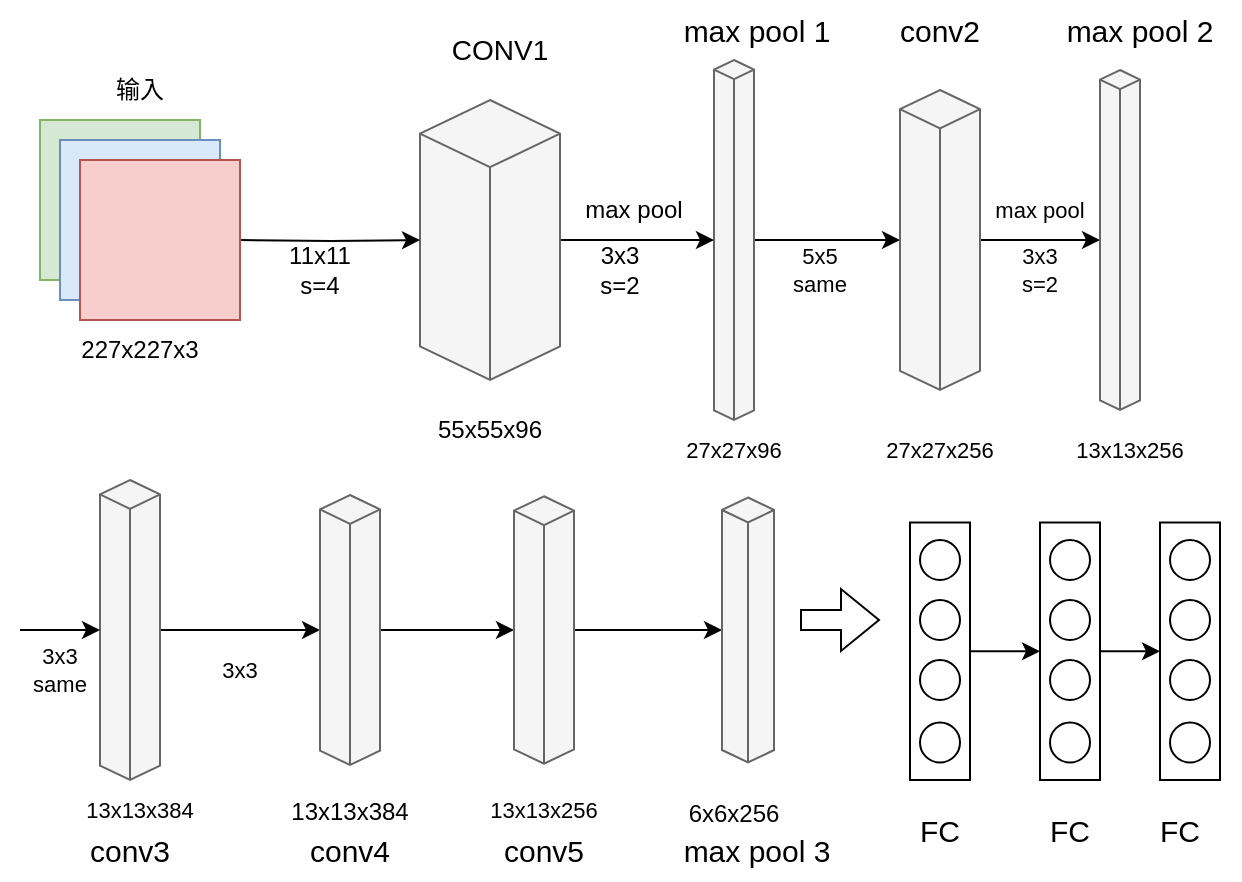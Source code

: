 <mxfile version="17.5.0" type="github">
  <diagram id="Er3TAs0pc6LTdXsy5Ztc" name="第 1 页">
    <mxGraphModel dx="1609" dy="436" grid="1" gridSize="10" guides="1" tooltips="1" connect="1" arrows="1" fold="1" page="1" pageScale="1" pageWidth="827" pageHeight="1169" math="0" shadow="0">
      <root>
        <mxCell id="0" />
        <mxCell id="1" parent="0" />
        <mxCell id="eM4Fs4ned6SNrwgzO55C-41" value="" style="edgeStyle=orthogonalEdgeStyle;rounded=0;orthogonalLoop=1;jettySize=auto;html=1;fontSize=11;" parent="1" source="eM4Fs4ned6SNrwgzO55C-13" target="eM4Fs4ned6SNrwgzO55C-39" edge="1">
          <mxGeometry relative="1" as="geometry" />
        </mxCell>
        <mxCell id="eM4Fs4ned6SNrwgzO55C-13" value="" style="html=1;whiteSpace=wrap;shape=isoCube2;backgroundOutline=1;isoAngle=15;fillColor=#f5f5f5;fontColor=#333333;strokeColor=#666666;" parent="1" vertex="1">
          <mxGeometry x="-413" y="80" width="20" height="180" as="geometry" />
        </mxCell>
        <mxCell id="eM4Fs4ned6SNrwgzO55C-31" value="" style="edgeStyle=orthogonalEdgeStyle;rounded=0;orthogonalLoop=1;jettySize=auto;html=1;" parent="1" source="eM4Fs4ned6SNrwgzO55C-20" target="eM4Fs4ned6SNrwgzO55C-13" edge="1">
          <mxGeometry relative="1" as="geometry" />
        </mxCell>
        <mxCell id="eM4Fs4ned6SNrwgzO55C-20" value="" style="html=1;whiteSpace=wrap;shape=isoCube2;backgroundOutline=1;isoAngle=15;fillColor=#f5f5f5;fontColor=#333333;strokeColor=#666666;" parent="1" vertex="1">
          <mxGeometry x="-560" y="100" width="70" height="140" as="geometry" />
        </mxCell>
        <mxCell id="eM4Fs4ned6SNrwgzO55C-22" value="" style="edgeStyle=orthogonalEdgeStyle;rounded=0;orthogonalLoop=1;jettySize=auto;html=1;" parent="1" target="eM4Fs4ned6SNrwgzO55C-20" edge="1">
          <mxGeometry relative="1" as="geometry">
            <mxPoint x="-650" y="170" as="sourcePoint" />
          </mxGeometry>
        </mxCell>
        <mxCell id="eM4Fs4ned6SNrwgzO55C-23" value="输入" style="text;html=1;strokeColor=none;fillColor=none;align=center;verticalAlign=middle;whiteSpace=wrap;rounded=0;" parent="1" vertex="1">
          <mxGeometry x="-730" y="80" width="60" height="30" as="geometry" />
        </mxCell>
        <mxCell id="eM4Fs4ned6SNrwgzO55C-28" value="" style="group" parent="1" vertex="1" connectable="0">
          <mxGeometry x="-750" y="110" width="100" height="100" as="geometry" />
        </mxCell>
        <mxCell id="eM4Fs4ned6SNrwgzO55C-25" value="" style="whiteSpace=wrap;html=1;aspect=fixed;fillColor=#d5e8d4;strokeColor=#82b366;" parent="eM4Fs4ned6SNrwgzO55C-28" vertex="1">
          <mxGeometry width="80" height="80" as="geometry" />
        </mxCell>
        <mxCell id="eM4Fs4ned6SNrwgzO55C-26" value="" style="whiteSpace=wrap;html=1;aspect=fixed;fillColor=#dae8fc;strokeColor=#6c8ebf;" parent="eM4Fs4ned6SNrwgzO55C-28" vertex="1">
          <mxGeometry x="10" y="10" width="80" height="80" as="geometry" />
        </mxCell>
        <mxCell id="eM4Fs4ned6SNrwgzO55C-27" value="" style="whiteSpace=wrap;html=1;aspect=fixed;fillColor=#f8cecc;strokeColor=#b85450;" parent="eM4Fs4ned6SNrwgzO55C-28" vertex="1">
          <mxGeometry x="20" y="20" width="80" height="80" as="geometry" />
        </mxCell>
        <mxCell id="eM4Fs4ned6SNrwgzO55C-29" value="227x227x3" style="text;html=1;strokeColor=none;fillColor=none;align=center;verticalAlign=middle;whiteSpace=wrap;rounded=0;" parent="1" vertex="1">
          <mxGeometry x="-730" y="210" width="60" height="30" as="geometry" />
        </mxCell>
        <mxCell id="eM4Fs4ned6SNrwgzO55C-30" value="11x11&lt;br&gt;s=4" style="text;html=1;strokeColor=none;fillColor=none;align=center;verticalAlign=middle;whiteSpace=wrap;rounded=0;" parent="1" vertex="1">
          <mxGeometry x="-640" y="170" width="60" height="30" as="geometry" />
        </mxCell>
        <mxCell id="eM4Fs4ned6SNrwgzO55C-32" value="3x3&lt;br&gt;s=2" style="text;html=1;strokeColor=none;fillColor=none;align=center;verticalAlign=middle;whiteSpace=wrap;rounded=0;" parent="1" vertex="1">
          <mxGeometry x="-490" y="170" width="60" height="30" as="geometry" />
        </mxCell>
        <mxCell id="eM4Fs4ned6SNrwgzO55C-33" value="&lt;font style=&quot;font-size: 14px&quot;&gt;CONV1&lt;/font&gt;" style="text;html=1;strokeColor=none;fillColor=none;align=center;verticalAlign=middle;whiteSpace=wrap;rounded=0;" parent="1" vertex="1">
          <mxGeometry x="-550" y="60" width="60" height="30" as="geometry" />
        </mxCell>
        <mxCell id="eM4Fs4ned6SNrwgzO55C-34" value="55x55x96" style="text;html=1;strokeColor=none;fillColor=none;align=center;verticalAlign=middle;whiteSpace=wrap;rounded=0;" parent="1" vertex="1">
          <mxGeometry x="-555" y="250" width="60" height="30" as="geometry" />
        </mxCell>
        <mxCell id="eM4Fs4ned6SNrwgzO55C-37" value="max pool" style="text;html=1;strokeColor=none;fillColor=none;align=center;verticalAlign=middle;whiteSpace=wrap;rounded=0;" parent="1" vertex="1">
          <mxGeometry x="-483" y="140" width="60" height="30" as="geometry" />
        </mxCell>
        <mxCell id="eM4Fs4ned6SNrwgzO55C-38" value="&lt;font style=&quot;font-size: 15px&quot;&gt;max pool 1&lt;/font&gt;" style="text;html=1;strokeColor=none;fillColor=none;align=center;verticalAlign=middle;whiteSpace=wrap;rounded=0;" parent="1" vertex="1">
          <mxGeometry x="-433" y="50" width="83" height="30" as="geometry" />
        </mxCell>
        <mxCell id="eM4Fs4ned6SNrwgzO55C-46" value="" style="edgeStyle=orthogonalEdgeStyle;rounded=0;orthogonalLoop=1;jettySize=auto;html=1;fontSize=11;" parent="1" source="eM4Fs4ned6SNrwgzO55C-39" target="eM4Fs4ned6SNrwgzO55C-45" edge="1">
          <mxGeometry relative="1" as="geometry" />
        </mxCell>
        <mxCell id="eM4Fs4ned6SNrwgzO55C-39" value="" style="html=1;whiteSpace=wrap;shape=isoCube2;backgroundOutline=1;isoAngle=15;fillColor=#f5f5f5;fontColor=#333333;strokeColor=#666666;" parent="1" vertex="1">
          <mxGeometry x="-320" y="95" width="40" height="150" as="geometry" />
        </mxCell>
        <mxCell id="eM4Fs4ned6SNrwgzO55C-40" value="&lt;font style=&quot;font-size: 15px&quot;&gt;conv2&lt;/font&gt;" style="text;html=1;strokeColor=none;fillColor=none;align=center;verticalAlign=middle;whiteSpace=wrap;rounded=0;" parent="1" vertex="1">
          <mxGeometry x="-330" y="50" width="60" height="30" as="geometry" />
        </mxCell>
        <mxCell id="eM4Fs4ned6SNrwgzO55C-42" value="5x5&lt;br&gt;same" style="text;html=1;strokeColor=none;fillColor=none;align=center;verticalAlign=middle;whiteSpace=wrap;rounded=0;fontSize=11;" parent="1" vertex="1">
          <mxGeometry x="-390" y="170" width="60" height="30" as="geometry" />
        </mxCell>
        <mxCell id="eM4Fs4ned6SNrwgzO55C-43" value="27x27x256" style="text;html=1;strokeColor=none;fillColor=none;align=center;verticalAlign=middle;whiteSpace=wrap;rounded=0;fontSize=11;" parent="1" vertex="1">
          <mxGeometry x="-330" y="260" width="60" height="30" as="geometry" />
        </mxCell>
        <mxCell id="eM4Fs4ned6SNrwgzO55C-44" value="27x27x96" style="text;html=1;strokeColor=none;fillColor=none;align=center;verticalAlign=middle;whiteSpace=wrap;rounded=0;fontSize=11;" parent="1" vertex="1">
          <mxGeometry x="-433" y="260" width="60" height="30" as="geometry" />
        </mxCell>
        <mxCell id="eM4Fs4ned6SNrwgzO55C-45" value="" style="html=1;whiteSpace=wrap;shape=isoCube2;backgroundOutline=1;isoAngle=15;fontSize=11;fillColor=#f5f5f5;fontColor=#333333;strokeColor=#666666;" parent="1" vertex="1">
          <mxGeometry x="-220" y="85" width="20" height="170" as="geometry" />
        </mxCell>
        <mxCell id="eM4Fs4ned6SNrwgzO55C-47" value="3x3&lt;br&gt;s=2" style="text;html=1;strokeColor=none;fillColor=none;align=center;verticalAlign=middle;whiteSpace=wrap;rounded=0;fontSize=11;" parent="1" vertex="1">
          <mxGeometry x="-280" y="170" width="60" height="30" as="geometry" />
        </mxCell>
        <mxCell id="eM4Fs4ned6SNrwgzO55C-48" value="max pool" style="text;html=1;strokeColor=none;fillColor=none;align=center;verticalAlign=middle;whiteSpace=wrap;rounded=0;fontSize=11;" parent="1" vertex="1">
          <mxGeometry x="-280" y="140" width="60" height="30" as="geometry" />
        </mxCell>
        <mxCell id="eM4Fs4ned6SNrwgzO55C-49" value="&lt;font style=&quot;font-size: 15px&quot;&gt;max pool 2&lt;/font&gt;" style="text;html=1;strokeColor=none;fillColor=none;align=center;verticalAlign=middle;whiteSpace=wrap;rounded=0;fontSize=11;" parent="1" vertex="1">
          <mxGeometry x="-240" y="50" width="80" height="30" as="geometry" />
        </mxCell>
        <mxCell id="eM4Fs4ned6SNrwgzO55C-50" value="13x13x256" style="text;html=1;strokeColor=none;fillColor=none;align=center;verticalAlign=middle;whiteSpace=wrap;rounded=0;fontSize=11;" parent="1" vertex="1">
          <mxGeometry x="-235" y="260" width="60" height="30" as="geometry" />
        </mxCell>
        <mxCell id="eM4Fs4ned6SNrwgzO55C-56" value="" style="edgeStyle=orthogonalEdgeStyle;rounded=0;orthogonalLoop=1;jettySize=auto;html=1;fontSize=11;" parent="1" source="eM4Fs4ned6SNrwgzO55C-51" target="eM4Fs4ned6SNrwgzO55C-55" edge="1">
          <mxGeometry relative="1" as="geometry" />
        </mxCell>
        <mxCell id="eM4Fs4ned6SNrwgzO55C-51" value="" style="html=1;whiteSpace=wrap;shape=isoCube2;backgroundOutline=1;isoAngle=15;fontSize=11;fillColor=#f5f5f5;fontColor=#333333;strokeColor=#666666;" parent="1" vertex="1">
          <mxGeometry x="-720" y="290" width="30" height="150" as="geometry" />
        </mxCell>
        <mxCell id="eM4Fs4ned6SNrwgzO55C-52" value="" style="endArrow=classic;html=1;rounded=0;fontSize=11;entryX=0;entryY=0.5;entryDx=0;entryDy=0;entryPerimeter=0;" parent="1" target="eM4Fs4ned6SNrwgzO55C-51" edge="1">
          <mxGeometry width="50" height="50" relative="1" as="geometry">
            <mxPoint x="-760" y="365" as="sourcePoint" />
            <mxPoint x="-510" y="330" as="targetPoint" />
          </mxGeometry>
        </mxCell>
        <mxCell id="eM4Fs4ned6SNrwgzO55C-53" value="3x3&lt;br&gt;same" style="text;html=1;strokeColor=none;fillColor=none;align=center;verticalAlign=middle;whiteSpace=wrap;rounded=0;fontSize=11;" parent="1" vertex="1">
          <mxGeometry x="-770" y="370" width="60" height="30" as="geometry" />
        </mxCell>
        <mxCell id="eM4Fs4ned6SNrwgzO55C-54" value="13x13x384" style="text;html=1;strokeColor=none;fillColor=none;align=center;verticalAlign=middle;whiteSpace=wrap;rounded=0;fontSize=11;" parent="1" vertex="1">
          <mxGeometry x="-730" y="440" width="60" height="30" as="geometry" />
        </mxCell>
        <mxCell id="eM4Fs4ned6SNrwgzO55C-60" value="" style="edgeStyle=orthogonalEdgeStyle;rounded=0;orthogonalLoop=1;jettySize=auto;html=1;fontSize=11;" parent="1" source="eM4Fs4ned6SNrwgzO55C-55" target="eM4Fs4ned6SNrwgzO55C-58" edge="1">
          <mxGeometry relative="1" as="geometry" />
        </mxCell>
        <mxCell id="eM4Fs4ned6SNrwgzO55C-55" value="" style="html=1;whiteSpace=wrap;shape=isoCube2;backgroundOutline=1;isoAngle=15;fontSize=11;fillColor=#f5f5f5;fontColor=#333333;strokeColor=#666666;" parent="1" vertex="1">
          <mxGeometry x="-610" y="297.5" width="30" height="135" as="geometry" />
        </mxCell>
        <mxCell id="eM4Fs4ned6SNrwgzO55C-57" value="3x3" style="text;html=1;strokeColor=none;fillColor=none;align=center;verticalAlign=middle;whiteSpace=wrap;rounded=0;fontSize=11;" parent="1" vertex="1">
          <mxGeometry x="-680" y="370" width="60" height="30" as="geometry" />
        </mxCell>
        <mxCell id="eM4Fs4ned6SNrwgzO55C-62" value="" style="edgeStyle=orthogonalEdgeStyle;rounded=0;orthogonalLoop=1;jettySize=auto;html=1;fontSize=11;" parent="1" source="eM4Fs4ned6SNrwgzO55C-58" target="eM4Fs4ned6SNrwgzO55C-61" edge="1">
          <mxGeometry relative="1" as="geometry" />
        </mxCell>
        <mxCell id="eM4Fs4ned6SNrwgzO55C-58" value="" style="html=1;whiteSpace=wrap;shape=isoCube2;backgroundOutline=1;isoAngle=15;fontSize=11;fillColor=#f5f5f5;fontColor=#333333;strokeColor=#666666;" parent="1" vertex="1">
          <mxGeometry x="-513" y="298.13" width="30" height="133.75" as="geometry" />
        </mxCell>
        <mxCell id="eM4Fs4ned6SNrwgzO55C-61" value="" style="html=1;whiteSpace=wrap;shape=isoCube2;backgroundOutline=1;isoAngle=15;fontSize=11;fillColor=#f5f5f5;fontColor=#333333;strokeColor=#666666;" parent="1" vertex="1">
          <mxGeometry x="-409" y="298.75" width="26" height="132.5" as="geometry" />
        </mxCell>
        <mxCell id="eM4Fs4ned6SNrwgzO55C-63" value="13x13x256" style="text;html=1;strokeColor=none;fillColor=none;align=center;verticalAlign=middle;whiteSpace=wrap;rounded=0;fontSize=11;" parent="1" vertex="1">
          <mxGeometry x="-528" y="440" width="60" height="30" as="geometry" />
        </mxCell>
        <mxCell id="eM4Fs4ned6SNrwgzO55C-65" value="&lt;font style=&quot;font-size: 15px&quot;&gt;conv3&lt;/font&gt;" style="text;html=1;strokeColor=none;fillColor=none;align=center;verticalAlign=middle;whiteSpace=wrap;rounded=0;fontSize=11;" parent="1" vertex="1">
          <mxGeometry x="-735" y="460" width="60" height="30" as="geometry" />
        </mxCell>
        <mxCell id="eM4Fs4ned6SNrwgzO55C-66" value="&lt;font style=&quot;font-size: 15px&quot;&gt;conv4&lt;/font&gt;" style="text;html=1;strokeColor=none;fillColor=none;align=center;verticalAlign=middle;whiteSpace=wrap;rounded=0;fontSize=11;" parent="1" vertex="1">
          <mxGeometry x="-625" y="460" width="60" height="30" as="geometry" />
        </mxCell>
        <mxCell id="eM4Fs4ned6SNrwgzO55C-67" value="&lt;font style=&quot;font-size: 15px&quot;&gt;conv5&lt;/font&gt;" style="text;html=1;strokeColor=none;fillColor=none;align=center;verticalAlign=middle;whiteSpace=wrap;rounded=0;fontSize=11;" parent="1" vertex="1">
          <mxGeometry x="-528" y="460" width="60" height="30" as="geometry" />
        </mxCell>
        <mxCell id="eM4Fs4ned6SNrwgzO55C-68" value="&lt;font style=&quot;font-size: 12px&quot;&gt;13x13x384&lt;/font&gt;" style="text;html=1;strokeColor=none;fillColor=none;align=center;verticalAlign=middle;whiteSpace=wrap;rounded=0;fontSize=14;" parent="1" vertex="1">
          <mxGeometry x="-625" y="440" width="60" height="30" as="geometry" />
        </mxCell>
        <mxCell id="eM4Fs4ned6SNrwgzO55C-69" value="&lt;font style=&quot;font-size: 12px&quot;&gt;6x6x256&lt;/font&gt;" style="text;html=1;strokeColor=none;fillColor=none;align=center;verticalAlign=middle;whiteSpace=wrap;rounded=0;fontSize=15;" parent="1" vertex="1">
          <mxGeometry x="-433" y="440" width="60" height="30" as="geometry" />
        </mxCell>
        <mxCell id="eM4Fs4ned6SNrwgzO55C-70" value="&lt;font style=&quot;font-size: 15px&quot;&gt;max pool 3&lt;/font&gt;" style="text;html=1;strokeColor=none;fillColor=none;align=center;verticalAlign=middle;whiteSpace=wrap;rounded=0;fontSize=12;" parent="1" vertex="1">
          <mxGeometry x="-433" y="460" width="83" height="30" as="geometry" />
        </mxCell>
        <mxCell id="eM4Fs4ned6SNrwgzO55C-72" value="" style="shape=flexArrow;endArrow=classic;html=1;rounded=0;fontSize=15;" parent="1" edge="1">
          <mxGeometry width="50" height="50" relative="1" as="geometry">
            <mxPoint x="-370" y="360" as="sourcePoint" />
            <mxPoint x="-330" y="360" as="targetPoint" />
          </mxGeometry>
        </mxCell>
        <mxCell id="eM4Fs4ned6SNrwgzO55C-92" value="" style="group" parent="1" vertex="1" connectable="0">
          <mxGeometry x="-315" y="311.25" width="30" height="128.75" as="geometry" />
        </mxCell>
        <mxCell id="eM4Fs4ned6SNrwgzO55C-74" value="" style="rounded=0;whiteSpace=wrap;html=1;fontSize=15;gradientColor=none;" parent="eM4Fs4ned6SNrwgzO55C-92" vertex="1">
          <mxGeometry width="30" height="128.75" as="geometry" />
        </mxCell>
        <mxCell id="eM4Fs4ned6SNrwgzO55C-75" value="" style="ellipse;whiteSpace=wrap;html=1;aspect=fixed;fontSize=15;gradientColor=none;" parent="eM4Fs4ned6SNrwgzO55C-92" vertex="1">
          <mxGeometry x="5" y="8.75" width="20" height="20" as="geometry" />
        </mxCell>
        <mxCell id="eM4Fs4ned6SNrwgzO55C-76" value="" style="ellipse;whiteSpace=wrap;html=1;aspect=fixed;fontSize=15;gradientColor=none;" parent="eM4Fs4ned6SNrwgzO55C-92" vertex="1">
          <mxGeometry x="5" y="38.75" width="20" height="20" as="geometry" />
        </mxCell>
        <mxCell id="eM4Fs4ned6SNrwgzO55C-77" value="" style="ellipse;whiteSpace=wrap;html=1;aspect=fixed;fontSize=15;gradientColor=none;" parent="eM4Fs4ned6SNrwgzO55C-92" vertex="1">
          <mxGeometry x="5" y="100" width="20" height="20" as="geometry" />
        </mxCell>
        <mxCell id="eM4Fs4ned6SNrwgzO55C-80" value="" style="ellipse;whiteSpace=wrap;html=1;aspect=fixed;fontSize=15;gradientColor=none;" parent="eM4Fs4ned6SNrwgzO55C-92" vertex="1">
          <mxGeometry x="5" y="68.75" width="20" height="20" as="geometry" />
        </mxCell>
        <mxCell id="eM4Fs4ned6SNrwgzO55C-93" value="" style="group" parent="1" vertex="1" connectable="0">
          <mxGeometry x="-250" y="311.25" width="30" height="128.75" as="geometry" />
        </mxCell>
        <mxCell id="eM4Fs4ned6SNrwgzO55C-94" value="" style="rounded=0;whiteSpace=wrap;html=1;fontSize=15;gradientColor=none;" parent="eM4Fs4ned6SNrwgzO55C-93" vertex="1">
          <mxGeometry width="30" height="128.75" as="geometry" />
        </mxCell>
        <mxCell id="eM4Fs4ned6SNrwgzO55C-95" value="" style="ellipse;whiteSpace=wrap;html=1;aspect=fixed;fontSize=15;gradientColor=none;" parent="eM4Fs4ned6SNrwgzO55C-93" vertex="1">
          <mxGeometry x="5" y="8.75" width="20" height="20" as="geometry" />
        </mxCell>
        <mxCell id="eM4Fs4ned6SNrwgzO55C-96" value="" style="ellipse;whiteSpace=wrap;html=1;aspect=fixed;fontSize=15;gradientColor=none;" parent="eM4Fs4ned6SNrwgzO55C-93" vertex="1">
          <mxGeometry x="5" y="38.75" width="20" height="20" as="geometry" />
        </mxCell>
        <mxCell id="eM4Fs4ned6SNrwgzO55C-97" value="" style="ellipse;whiteSpace=wrap;html=1;aspect=fixed;fontSize=15;gradientColor=none;" parent="eM4Fs4ned6SNrwgzO55C-93" vertex="1">
          <mxGeometry x="5" y="100" width="20" height="20" as="geometry" />
        </mxCell>
        <mxCell id="eM4Fs4ned6SNrwgzO55C-98" value="" style="ellipse;whiteSpace=wrap;html=1;aspect=fixed;fontSize=15;gradientColor=none;" parent="eM4Fs4ned6SNrwgzO55C-93" vertex="1">
          <mxGeometry x="5" y="68.75" width="20" height="20" as="geometry" />
        </mxCell>
        <mxCell id="eM4Fs4ned6SNrwgzO55C-99" value="" style="group" parent="1" vertex="1" connectable="0">
          <mxGeometry x="-190" y="311.25" width="30" height="128.75" as="geometry" />
        </mxCell>
        <mxCell id="eM4Fs4ned6SNrwgzO55C-100" value="" style="rounded=0;whiteSpace=wrap;html=1;fontSize=15;gradientColor=none;" parent="eM4Fs4ned6SNrwgzO55C-99" vertex="1">
          <mxGeometry width="30" height="128.75" as="geometry" />
        </mxCell>
        <mxCell id="eM4Fs4ned6SNrwgzO55C-101" value="" style="ellipse;whiteSpace=wrap;html=1;aspect=fixed;fontSize=15;gradientColor=none;" parent="eM4Fs4ned6SNrwgzO55C-99" vertex="1">
          <mxGeometry x="5" y="8.75" width="20" height="20" as="geometry" />
        </mxCell>
        <mxCell id="eM4Fs4ned6SNrwgzO55C-102" value="" style="ellipse;whiteSpace=wrap;html=1;aspect=fixed;fontSize=15;gradientColor=none;" parent="eM4Fs4ned6SNrwgzO55C-99" vertex="1">
          <mxGeometry x="5" y="38.75" width="20" height="20" as="geometry" />
        </mxCell>
        <mxCell id="eM4Fs4ned6SNrwgzO55C-103" value="" style="ellipse;whiteSpace=wrap;html=1;aspect=fixed;fontSize=15;gradientColor=none;" parent="eM4Fs4ned6SNrwgzO55C-99" vertex="1">
          <mxGeometry x="5" y="100" width="20" height="20" as="geometry" />
        </mxCell>
        <mxCell id="eM4Fs4ned6SNrwgzO55C-104" value="" style="ellipse;whiteSpace=wrap;html=1;aspect=fixed;fontSize=15;gradientColor=none;" parent="eM4Fs4ned6SNrwgzO55C-99" vertex="1">
          <mxGeometry x="5" y="68.75" width="20" height="20" as="geometry" />
        </mxCell>
        <mxCell id="eM4Fs4ned6SNrwgzO55C-111" value="" style="endArrow=classic;html=1;rounded=0;fontSize=15;entryX=0;entryY=0.5;entryDx=0;entryDy=0;exitX=1;exitY=0.5;exitDx=0;exitDy=0;" parent="1" source="eM4Fs4ned6SNrwgzO55C-74" target="eM4Fs4ned6SNrwgzO55C-94" edge="1">
          <mxGeometry width="50" height="50" relative="1" as="geometry">
            <mxPoint x="-560" y="330" as="sourcePoint" />
            <mxPoint x="-510" y="280" as="targetPoint" />
          </mxGeometry>
        </mxCell>
        <mxCell id="eM4Fs4ned6SNrwgzO55C-112" value="" style="endArrow=classic;html=1;rounded=0;fontSize=15;entryX=0;entryY=0.5;entryDx=0;entryDy=0;exitX=1;exitY=0.5;exitDx=0;exitDy=0;" parent="1" source="eM4Fs4ned6SNrwgzO55C-94" target="eM4Fs4ned6SNrwgzO55C-100" edge="1">
          <mxGeometry width="50" height="50" relative="1" as="geometry">
            <mxPoint x="-560" y="330" as="sourcePoint" />
            <mxPoint x="-510" y="280" as="targetPoint" />
          </mxGeometry>
        </mxCell>
        <mxCell id="eM4Fs4ned6SNrwgzO55C-113" value="&lt;font style=&quot;font-size: 15px&quot;&gt;FC&lt;/font&gt;" style="text;html=1;strokeColor=none;fillColor=none;align=center;verticalAlign=middle;whiteSpace=wrap;rounded=0;fontSize=15;" parent="1" vertex="1">
          <mxGeometry x="-330" y="450" width="60" height="30" as="geometry" />
        </mxCell>
        <mxCell id="eM4Fs4ned6SNrwgzO55C-115" value="&lt;font style=&quot;font-size: 15px&quot;&gt;FC&lt;/font&gt;" style="text;html=1;strokeColor=none;fillColor=none;align=center;verticalAlign=middle;whiteSpace=wrap;rounded=0;fontSize=15;" parent="1" vertex="1">
          <mxGeometry x="-265" y="450" width="60" height="30" as="geometry" />
        </mxCell>
        <mxCell id="eM4Fs4ned6SNrwgzO55C-116" value="&lt;font style=&quot;font-size: 15px&quot;&gt;FC&lt;/font&gt;" style="text;html=1;strokeColor=none;fillColor=none;align=center;verticalAlign=middle;whiteSpace=wrap;rounded=0;fontSize=15;" parent="1" vertex="1">
          <mxGeometry x="-210" y="450" width="60" height="30" as="geometry" />
        </mxCell>
      </root>
    </mxGraphModel>
  </diagram>
</mxfile>
